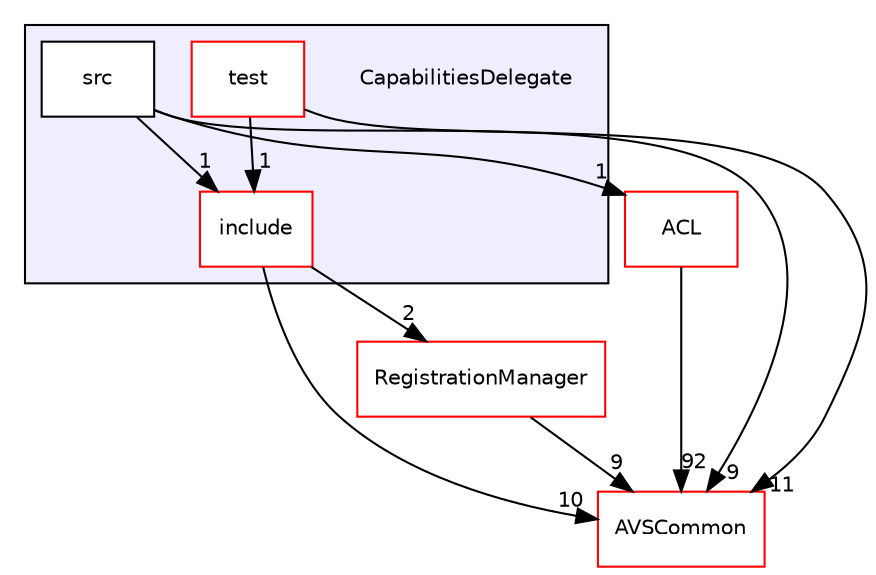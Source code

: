 digraph "/avs-cpp-sdk-tools/cm/autoCM_publicRepo/avs-device-sdk/CapabilitiesDelegate" {
  compound=true
  node [ fontsize="10", fontname="Helvetica"];
  edge [ labelfontsize="10", labelfontname="Helvetica"];
  subgraph clusterdir_924a657fe36215a0159270de1b610651 {
    graph [ bgcolor="#eeeeff", pencolor="black", label="" URL="dir_924a657fe36215a0159270de1b610651.html"];
    dir_924a657fe36215a0159270de1b610651 [shape=plaintext label="CapabilitiesDelegate"];
    dir_872c8767738f6c0aba43e56d09bbdc21 [shape=box label="include" color="red" fillcolor="white" style="filled" URL="dir_872c8767738f6c0aba43e56d09bbdc21.html"];
    dir_f14574f3da14ef94e1b0e15a21513161 [shape=box label="src" color="black" fillcolor="white" style="filled" URL="dir_f14574f3da14ef94e1b0e15a21513161.html"];
    dir_28647357adb2301cd82a75786fa679b0 [shape=box label="test" color="red" fillcolor="white" style="filled" URL="dir_28647357adb2301cd82a75786fa679b0.html"];
  }
  dir_b1dfedc9efa610ba8c818c30206ff41f [shape=box label="ACL" fillcolor="white" style="filled" color="red" URL="dir_b1dfedc9efa610ba8c818c30206ff41f.html"];
  dir_13e65effb2bde530b17b3d5eefcd0266 [shape=box label="AVSCommon" fillcolor="white" style="filled" color="red" URL="dir_13e65effb2bde530b17b3d5eefcd0266.html"];
  dir_b14333b5607b47fe7356eaa790107bd3 [shape=box label="RegistrationManager" fillcolor="white" style="filled" color="red" URL="dir_b14333b5607b47fe7356eaa790107bd3.html"];
  dir_28647357adb2301cd82a75786fa679b0->dir_13e65effb2bde530b17b3d5eefcd0266 [headlabel="11", labeldistance=1.5 headhref="dir_000120_000009.html"];
  dir_28647357adb2301cd82a75786fa679b0->dir_872c8767738f6c0aba43e56d09bbdc21 [headlabel="1", labeldistance=1.5 headhref="dir_000120_000117.html"];
  dir_b1dfedc9efa610ba8c818c30206ff41f->dir_13e65effb2bde530b17b3d5eefcd0266 [headlabel="92", labeldistance=1.5 headhref="dir_000000_000009.html"];
  dir_f14574f3da14ef94e1b0e15a21513161->dir_b1dfedc9efa610ba8c818c30206ff41f [headlabel="1", labeldistance=1.5 headhref="dir_000119_000000.html"];
  dir_f14574f3da14ef94e1b0e15a21513161->dir_13e65effb2bde530b17b3d5eefcd0266 [headlabel="9", labeldistance=1.5 headhref="dir_000119_000009.html"];
  dir_f14574f3da14ef94e1b0e15a21513161->dir_872c8767738f6c0aba43e56d09bbdc21 [headlabel="1", labeldistance=1.5 headhref="dir_000119_000117.html"];
  dir_b14333b5607b47fe7356eaa790107bd3->dir_13e65effb2bde530b17b3d5eefcd0266 [headlabel="9", labeldistance=1.5 headhref="dir_000245_000009.html"];
  dir_872c8767738f6c0aba43e56d09bbdc21->dir_13e65effb2bde530b17b3d5eefcd0266 [headlabel="10", labeldistance=1.5 headhref="dir_000117_000009.html"];
  dir_872c8767738f6c0aba43e56d09bbdc21->dir_b14333b5607b47fe7356eaa790107bd3 [headlabel="2", labeldistance=1.5 headhref="dir_000117_000245.html"];
}
